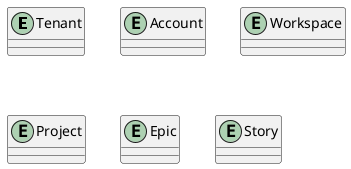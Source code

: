 @startuml "entities"

entity Tenant {}
entity Account {}
entity Workspace {}
entity Project {}
entity Epic {}
entity Story {}


@enduml
